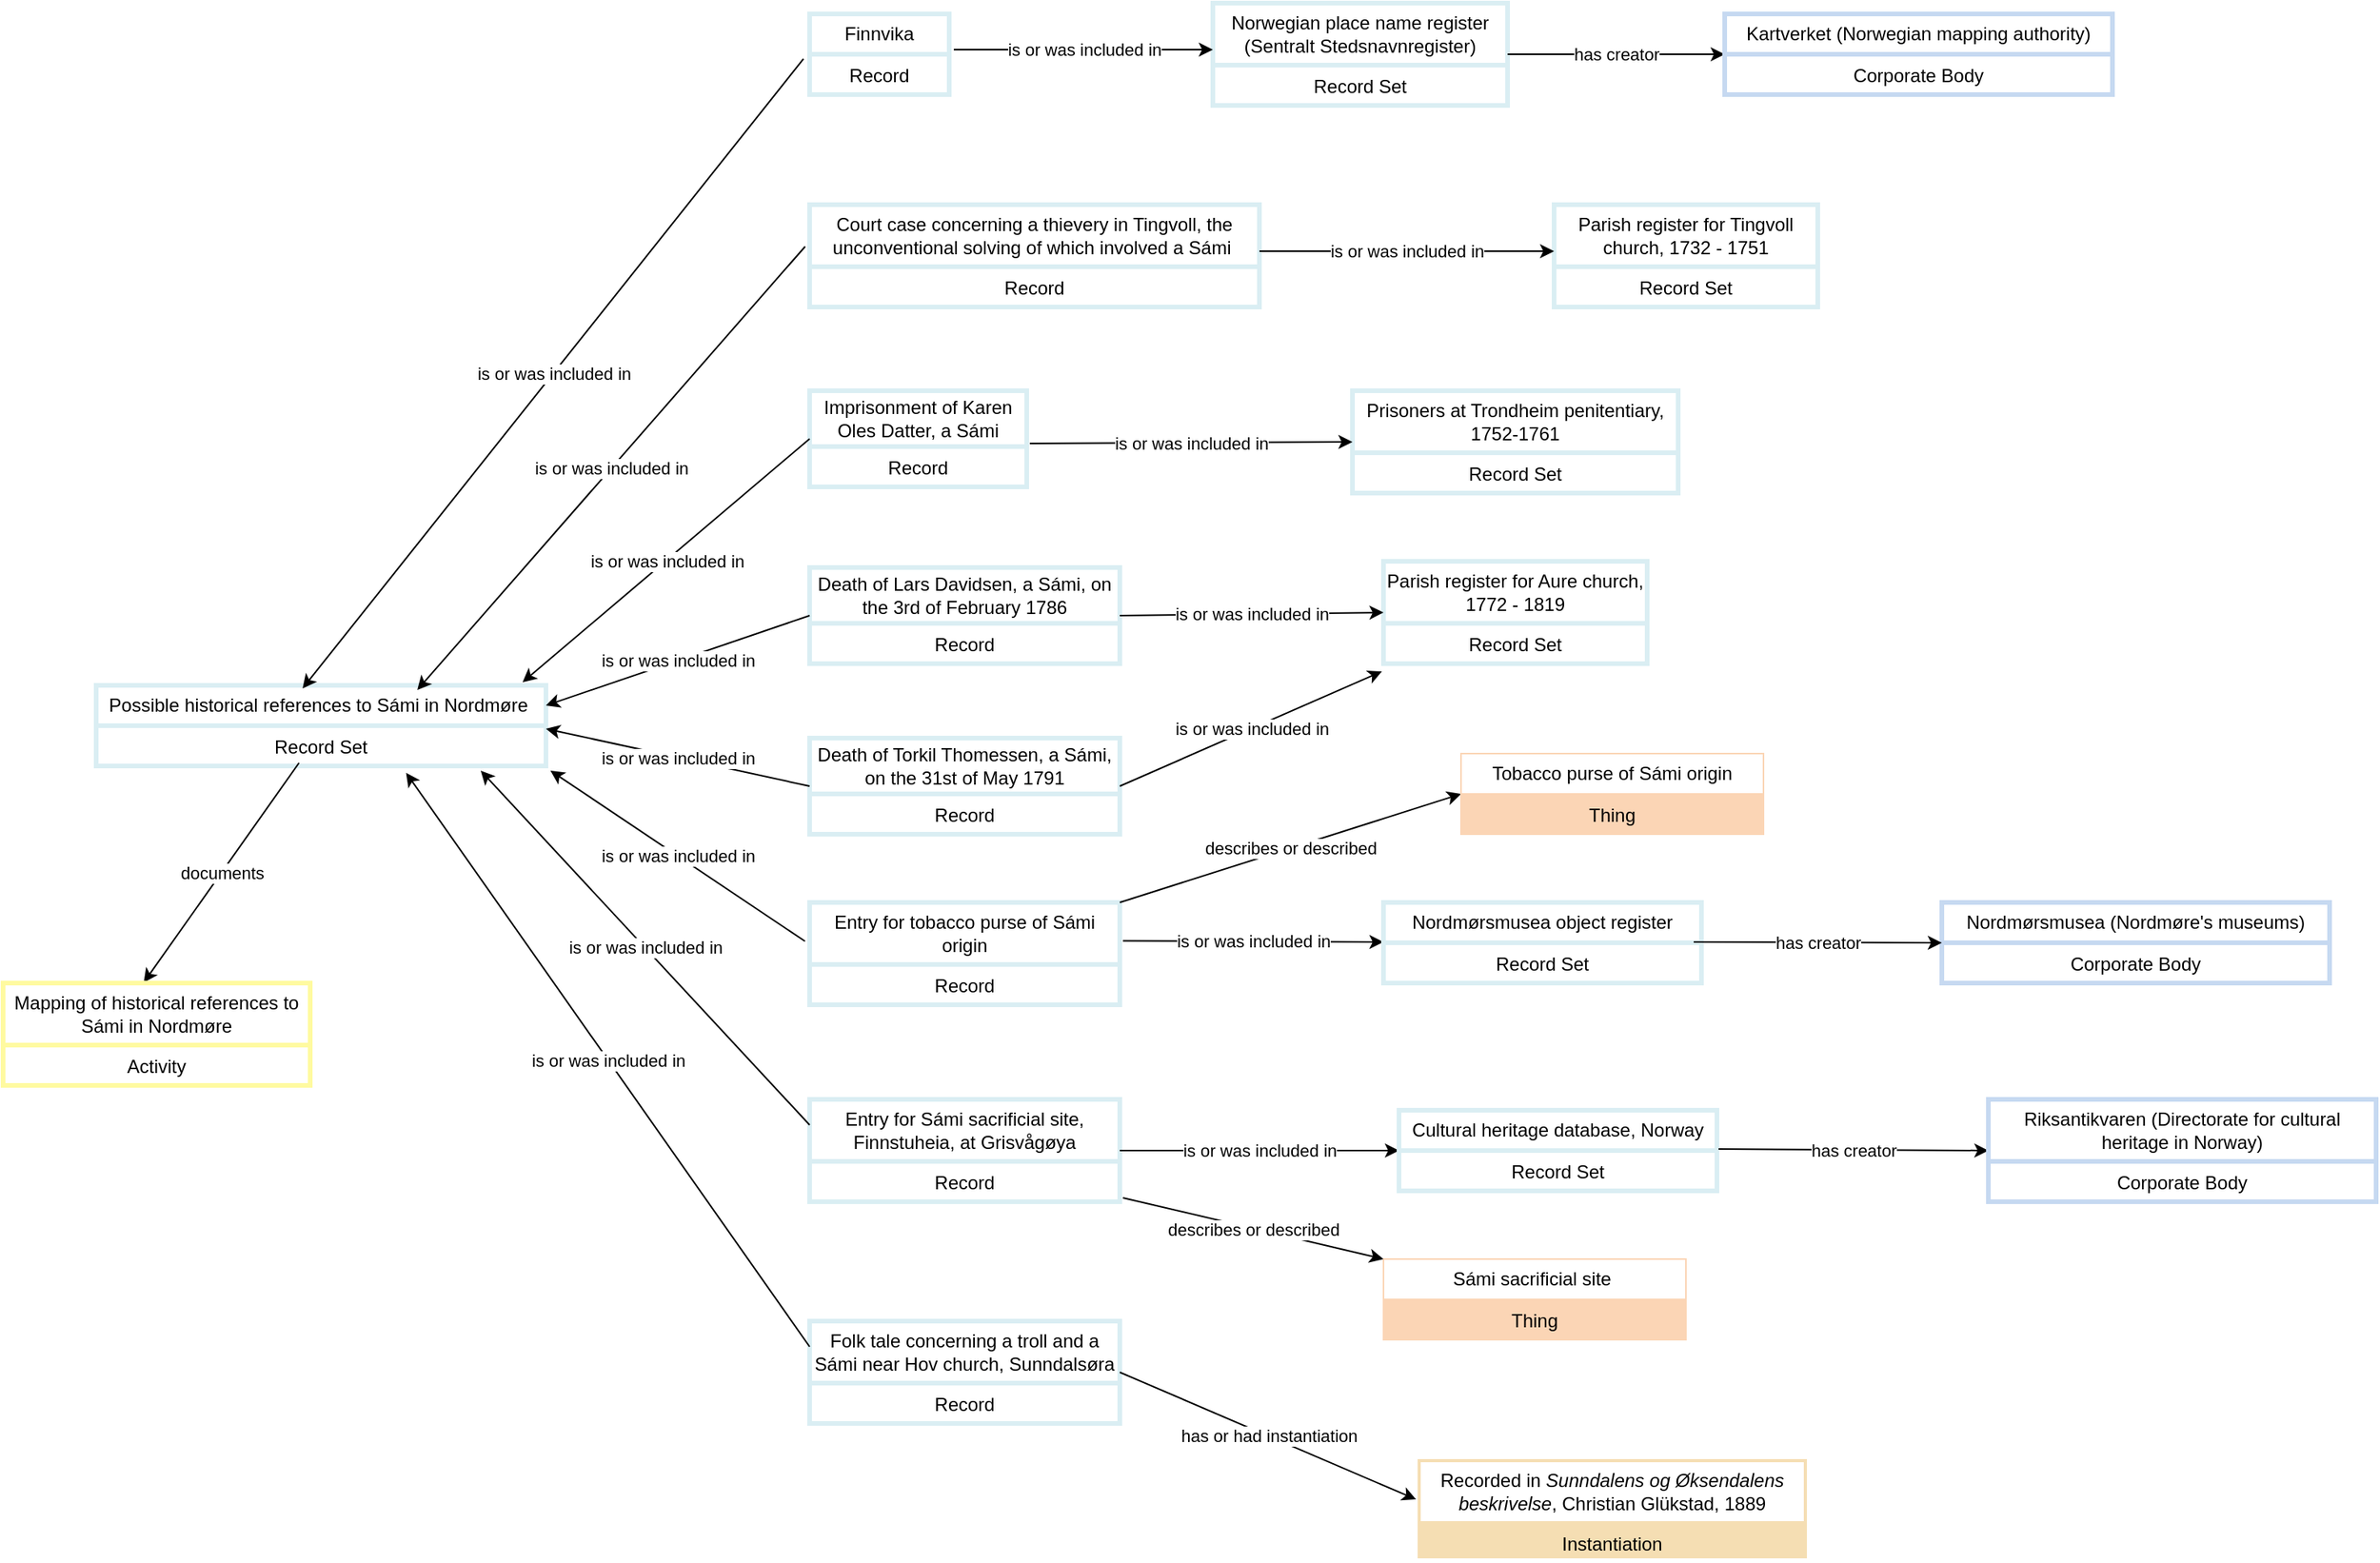 <mxfile version="28.2.1">
  <diagram name="Page-1" id="X6AD12Rv1xMBVO-h1WES">
    <mxGraphModel dx="5924" dy="4109" grid="1" gridSize="10" guides="1" tooltips="1" connect="1" arrows="1" fold="1" page="1" pageScale="1" pageWidth="4681" pageHeight="3300" math="0" shadow="0">
      <root>
        <mxCell id="0" />
        <mxCell id="1" parent="0" />
        <mxCell id="q4UIZrUiMj8q2-DNK7oM-1" value="Norwegian place name register (Sentralt Stedsnavnregister)" style="swimlane;fontStyle=0;childLayout=stackLayout;horizontal=1;startSize=40;strokeColor=#DAEEF3;fillColor=none;strokeWidth=3;horizontalStack=0;resizeParent=1;resizeParentMax=0;resizeLast=0;collapsible=1;marginBottom=0;whiteSpace=wrap;html=1;" vertex="1" parent="1">
          <mxGeometry x="560" y="-160" width="190" height="66" as="geometry" />
        </mxCell>
        <mxCell id="q4UIZrUiMj8q2-DNK7oM-2" value="Record Set" style="text;strokeColor=#DAEEF3;strokeWidth=3;fillColor=none;align=center;verticalAlign=top;spacingLeft=4;spacingRight=4;overflow=hidden;rotatable=0;points=[[0,0.5],[1,0.5]];portConstraint=eastwest;whiteSpace=wrap;html=1;" vertex="1" parent="q4UIZrUiMj8q2-DNK7oM-1">
          <mxGeometry y="40" width="190" height="26" as="geometry" />
        </mxCell>
        <mxCell id="q4UIZrUiMj8q2-DNK7oM-3" value="Finnvika" style="swimlane;fontStyle=0;childLayout=stackLayout;horizontal=1;startSize=26;strokeColor=#DAEEF3;strokeWidth=3;fillColor=none;horizontalStack=0;resizeParent=1;resizeParentMax=0;resizeLast=0;collapsible=1;marginBottom=0;whiteSpace=wrap;html=1;" vertex="1" parent="1">
          <mxGeometry x="300" y="-153" width="90" height="52" as="geometry" />
        </mxCell>
        <mxCell id="q4UIZrUiMj8q2-DNK7oM-4" value="Record" style="text;strokeColor=#DAEEF3;strokeWidth=3;fillColor=none;align=center;verticalAlign=top;spacingLeft=4;spacingRight=4;overflow=hidden;rotatable=0;points=[[0,0.5],[1,0.5]];portConstraint=eastwest;whiteSpace=wrap;html=1;" vertex="1" parent="q4UIZrUiMj8q2-DNK7oM-3">
          <mxGeometry y="26" width="90" height="26" as="geometry" />
        </mxCell>
        <mxCell id="q4UIZrUiMj8q2-DNK7oM-5" value="" style="endArrow=classic;html=1;rounded=0;exitX=1.033;exitY=-0.115;exitDx=0;exitDy=0;exitPerimeter=0;" edge="1" parent="1" source="q4UIZrUiMj8q2-DNK7oM-4">
          <mxGeometry relative="1" as="geometry">
            <mxPoint x="420" y="-113" as="sourcePoint" />
            <mxPoint x="560" y="-130" as="targetPoint" />
          </mxGeometry>
        </mxCell>
        <mxCell id="q4UIZrUiMj8q2-DNK7oM-6" value="is or was included in" style="edgeLabel;resizable=0;html=1;;align=center;verticalAlign=middle;" connectable="0" vertex="1" parent="q4UIZrUiMj8q2-DNK7oM-5">
          <mxGeometry relative="1" as="geometry" />
        </mxCell>
        <mxCell id="q4UIZrUiMj8q2-DNK7oM-7" value="" style="endArrow=classic;html=1;rounded=0;exitX=1;exitY=0.5;exitDx=0;exitDy=0;" edge="1" parent="1" source="q4UIZrUiMj8q2-DNK7oM-1" target="q4UIZrUiMj8q2-DNK7oM-11">
          <mxGeometry relative="1" as="geometry">
            <mxPoint x="770" y="-127.5" as="sourcePoint" />
            <mxPoint x="865" y="-127" as="targetPoint" />
          </mxGeometry>
        </mxCell>
        <mxCell id="q4UIZrUiMj8q2-DNK7oM-8" value="has creator" style="edgeLabel;resizable=0;html=1;;align=center;verticalAlign=middle;" connectable="0" vertex="1" parent="q4UIZrUiMj8q2-DNK7oM-7">
          <mxGeometry relative="1" as="geometry" />
        </mxCell>
        <mxCell id="q4UIZrUiMj8q2-DNK7oM-11" value="Kartverket (Norwegian mapping authority)" style="swimlane;fontStyle=0;childLayout=stackLayout;horizontal=1;startSize=26;strokeColor=#C6D9F1;strokeWidth=3;fillColor=none;horizontalStack=0;resizeParent=1;resizeParentMax=0;resizeLast=0;collapsible=1;marginBottom=0;whiteSpace=wrap;html=1;" vertex="1" parent="1">
          <mxGeometry x="890" y="-153" width="250" height="52" as="geometry" />
        </mxCell>
        <mxCell id="q4UIZrUiMj8q2-DNK7oM-12" value="Corporate Body" style="text;strokeColor=#C6D9F1;strokeWidth=3;fillColor=none;align=center;verticalAlign=top;spacingLeft=4;spacingRight=4;overflow=hidden;rotatable=0;points=[[0,0.5],[1,0.5]];portConstraint=eastwest;whiteSpace=wrap;html=1;" vertex="1" parent="q4UIZrUiMj8q2-DNK7oM-11">
          <mxGeometry y="26" width="250" height="26" as="geometry" />
        </mxCell>
        <mxCell id="q4UIZrUiMj8q2-DNK7oM-15" value="Possible historical references to Sámi in Nordmøre&amp;nbsp;" style="swimlane;fontStyle=0;childLayout=stackLayout;horizontal=1;startSize=26;strokeColor=#DAEEF3;fillColor=none;strokeWidth=3;horizontalStack=0;resizeParent=1;resizeParentMax=0;resizeLast=0;collapsible=1;marginBottom=0;whiteSpace=wrap;html=1;" vertex="1" parent="1">
          <mxGeometry x="-160" y="280" width="290" height="52" as="geometry" />
        </mxCell>
        <mxCell id="q4UIZrUiMj8q2-DNK7oM-16" value="Record Set" style="text;strokeColor=#DAEEF3;strokeWidth=3;fillColor=none;align=center;verticalAlign=top;spacingLeft=4;spacingRight=4;overflow=hidden;rotatable=0;points=[[0,0.5],[1,0.5]];portConstraint=eastwest;whiteSpace=wrap;html=1;" vertex="1" parent="q4UIZrUiMj8q2-DNK7oM-15">
          <mxGeometry y="26" width="290" height="26" as="geometry" />
        </mxCell>
        <mxCell id="q4UIZrUiMj8q2-DNK7oM-17" value="" style="endArrow=classic;html=1;rounded=0;exitX=-0.044;exitY=0.115;exitDx=0;exitDy=0;exitPerimeter=0;entryX=0.459;entryY=0.038;entryDx=0;entryDy=0;entryPerimeter=0;" edge="1" parent="1" source="q4UIZrUiMj8q2-DNK7oM-4" target="q4UIZrUiMj8q2-DNK7oM-15">
          <mxGeometry relative="1" as="geometry">
            <mxPoint x="360" y="180" as="sourcePoint" />
            <mxPoint x="527" y="180" as="targetPoint" />
          </mxGeometry>
        </mxCell>
        <mxCell id="q4UIZrUiMj8q2-DNK7oM-18" value="is or was included in" style="edgeLabel;resizable=0;html=1;;align=center;verticalAlign=middle;" connectable="0" vertex="1" parent="q4UIZrUiMj8q2-DNK7oM-17">
          <mxGeometry relative="1" as="geometry" />
        </mxCell>
        <mxCell id="q4UIZrUiMj8q2-DNK7oM-21" value="Parish register for Tingvoll church, 1732 - 1751" style="swimlane;fontStyle=0;childLayout=stackLayout;horizontal=1;startSize=40;strokeColor=#DAEEF3;fillColor=none;strokeWidth=3;horizontalStack=0;resizeParent=1;resizeParentMax=0;resizeLast=0;collapsible=1;marginBottom=0;whiteSpace=wrap;html=1;" vertex="1" parent="1">
          <mxGeometry x="780" y="-30" width="170" height="66" as="geometry" />
        </mxCell>
        <mxCell id="q4UIZrUiMj8q2-DNK7oM-22" value="Record Set" style="text;strokeColor=#DAEEF3;strokeWidth=3;fillColor=none;align=center;verticalAlign=top;spacingLeft=4;spacingRight=4;overflow=hidden;rotatable=0;points=[[0,0.5],[1,0.5]];portConstraint=eastwest;whiteSpace=wrap;html=1;" vertex="1" parent="q4UIZrUiMj8q2-DNK7oM-21">
          <mxGeometry y="40" width="170" height="26" as="geometry" />
        </mxCell>
        <mxCell id="q4UIZrUiMj8q2-DNK7oM-23" value="Court case concerning a thievery in Tingvoll, the unconventional solving of which involved a Sámi&amp;nbsp;" style="swimlane;fontStyle=0;childLayout=stackLayout;horizontal=1;startSize=40;strokeColor=#DAEEF3;strokeWidth=3;fillColor=none;horizontalStack=0;resizeParent=1;resizeParentMax=0;resizeLast=0;collapsible=1;marginBottom=0;whiteSpace=wrap;html=1;" vertex="1" parent="1">
          <mxGeometry x="300" y="-30" width="290" height="66" as="geometry" />
        </mxCell>
        <mxCell id="q4UIZrUiMj8q2-DNK7oM-24" value="Record" style="text;strokeColor=#DAEEF3;strokeWidth=3;fillColor=none;align=center;verticalAlign=top;spacingLeft=4;spacingRight=4;overflow=hidden;rotatable=0;points=[[0,0.5],[1,0.5]];portConstraint=eastwest;whiteSpace=wrap;html=1;" vertex="1" parent="q4UIZrUiMj8q2-DNK7oM-23">
          <mxGeometry y="40" width="290" height="26" as="geometry" />
        </mxCell>
        <mxCell id="q4UIZrUiMj8q2-DNK7oM-25" value="" style="endArrow=classic;html=1;rounded=0;" edge="1" parent="1">
          <mxGeometry relative="1" as="geometry">
            <mxPoint x="590" as="sourcePoint" />
            <mxPoint x="780" as="targetPoint" />
          </mxGeometry>
        </mxCell>
        <mxCell id="q4UIZrUiMj8q2-DNK7oM-26" value="is or was included in" style="edgeLabel;resizable=0;html=1;;align=center;verticalAlign=middle;" connectable="0" vertex="1" parent="q4UIZrUiMj8q2-DNK7oM-25">
          <mxGeometry relative="1" as="geometry" />
        </mxCell>
        <mxCell id="q4UIZrUiMj8q2-DNK7oM-27" value="" style="endArrow=classic;html=1;rounded=0;exitX=-0.01;exitY=0.409;exitDx=0;exitDy=0;entryX=0.714;entryY=0.058;entryDx=0;entryDy=0;entryPerimeter=0;exitPerimeter=0;" edge="1" parent="1" source="q4UIZrUiMj8q2-DNK7oM-23" target="q4UIZrUiMj8q2-DNK7oM-15">
          <mxGeometry relative="1" as="geometry">
            <mxPoint x="293" y="310" as="sourcePoint" />
            <mxPoint x="30" y="483" as="targetPoint" />
          </mxGeometry>
        </mxCell>
        <mxCell id="q4UIZrUiMj8q2-DNK7oM-28" value="is or was included in" style="edgeLabel;resizable=0;html=1;;align=center;verticalAlign=middle;" connectable="0" vertex="1" parent="q4UIZrUiMj8q2-DNK7oM-27">
          <mxGeometry relative="1" as="geometry" />
        </mxCell>
        <mxCell id="q4UIZrUiMj8q2-DNK7oM-29" value="" style="endArrow=classic;html=1;rounded=0;exitX=0.451;exitY=0.923;exitDx=0;exitDy=0;exitPerimeter=0;entryX=0.458;entryY=-0.005;entryDx=0;entryDy=0;entryPerimeter=0;" edge="1" parent="1" source="q4UIZrUiMj8q2-DNK7oM-16" target="q4UIZrUiMj8q2-DNK7oM-31">
          <mxGeometry relative="1" as="geometry">
            <mxPoint x="-130" y="450" as="sourcePoint" />
            <mxPoint x="-23" y="460" as="targetPoint" />
          </mxGeometry>
        </mxCell>
        <mxCell id="q4UIZrUiMj8q2-DNK7oM-30" value="documents" style="edgeLabel;resizable=0;html=1;;align=center;verticalAlign=middle;" connectable="0" vertex="1" parent="q4UIZrUiMj8q2-DNK7oM-29">
          <mxGeometry relative="1" as="geometry" />
        </mxCell>
        <mxCell id="q4UIZrUiMj8q2-DNK7oM-31" value="Mapping of historical references to Sámi in Nordmøre" style="swimlane;fontStyle=0;childLayout=stackLayout;horizontal=1;startSize=40;strokeColor=#FFFAA0;strokeWidth=3;fillColor=none;horizontalStack=0;resizeParent=1;resizeParentMax=0;resizeLast=0;collapsible=1;marginBottom=0;whiteSpace=wrap;html=1;" vertex="1" parent="1">
          <mxGeometry x="-220" y="472" width="198" height="66" as="geometry" />
        </mxCell>
        <mxCell id="q4UIZrUiMj8q2-DNK7oM-32" value="Activity" style="text;strokeColor=#FFFAA0;strokeWidth=3;fillColor=none;align=center;verticalAlign=top;spacingLeft=4;spacingRight=4;overflow=hidden;rotatable=0;points=[[0,0.5],[1,0.5]];portConstraint=eastwest;whiteSpace=wrap;html=1;" vertex="1" parent="q4UIZrUiMj8q2-DNK7oM-31">
          <mxGeometry y="40" width="198" height="26" as="geometry" />
        </mxCell>
        <mxCell id="q4UIZrUiMj8q2-DNK7oM-33" value="Prisoners at Trondheim penitentiary, 1752-1761" style="swimlane;fontStyle=0;childLayout=stackLayout;horizontal=1;startSize=40;strokeColor=#DAEEF3;fillColor=none;strokeWidth=3;horizontalStack=0;resizeParent=1;resizeParentMax=0;resizeLast=0;collapsible=1;marginBottom=0;whiteSpace=wrap;html=1;" vertex="1" parent="1">
          <mxGeometry x="650" y="90" width="210" height="66" as="geometry" />
        </mxCell>
        <mxCell id="q4UIZrUiMj8q2-DNK7oM-34" value="Record Set" style="text;strokeColor=#DAEEF3;strokeWidth=3;fillColor=none;align=center;verticalAlign=top;spacingLeft=4;spacingRight=4;overflow=hidden;rotatable=0;points=[[0,0.5],[1,0.5]];portConstraint=eastwest;whiteSpace=wrap;html=1;" vertex="1" parent="q4UIZrUiMj8q2-DNK7oM-33">
          <mxGeometry y="40" width="210" height="26" as="geometry" />
        </mxCell>
        <mxCell id="q4UIZrUiMj8q2-DNK7oM-35" value="" style="endArrow=classic;html=1;rounded=0;entryX=0;entryY=0.5;entryDx=0;entryDy=0;exitX=1.014;exitY=-0.077;exitDx=0;exitDy=0;exitPerimeter=0;" edge="1" parent="1" source="q4UIZrUiMj8q2-DNK7oM-38" target="q4UIZrUiMj8q2-DNK7oM-33">
          <mxGeometry relative="1" as="geometry">
            <mxPoint x="460" y="123" as="sourcePoint" />
            <mxPoint x="640" y="122.5" as="targetPoint" />
          </mxGeometry>
        </mxCell>
        <mxCell id="q4UIZrUiMj8q2-DNK7oM-36" value="is or was included in" style="edgeLabel;resizable=0;html=1;;align=center;verticalAlign=middle;" connectable="0" vertex="1" parent="q4UIZrUiMj8q2-DNK7oM-35">
          <mxGeometry relative="1" as="geometry" />
        </mxCell>
        <mxCell id="q4UIZrUiMj8q2-DNK7oM-37" value="Imprisonment of Karen Oles Datter, a Sámi" style="swimlane;fontStyle=0;childLayout=stackLayout;horizontal=1;startSize=36;strokeColor=#DAEEF3;strokeWidth=3;fillColor=none;horizontalStack=0;resizeParent=1;resizeParentMax=0;resizeLast=0;collapsible=1;marginBottom=0;whiteSpace=wrap;html=1;" vertex="1" parent="1">
          <mxGeometry x="300" y="90" width="140" height="62" as="geometry" />
        </mxCell>
        <mxCell id="q4UIZrUiMj8q2-DNK7oM-38" value="Record" style="text;strokeColor=#DAEEF3;strokeWidth=3;fillColor=none;align=center;verticalAlign=top;spacingLeft=4;spacingRight=4;overflow=hidden;rotatable=0;points=[[0,0.5],[1,0.5]];portConstraint=eastwest;whiteSpace=wrap;html=1;" vertex="1" parent="q4UIZrUiMj8q2-DNK7oM-37">
          <mxGeometry y="36" width="140" height="26" as="geometry" />
        </mxCell>
        <mxCell id="q4UIZrUiMj8q2-DNK7oM-39" value="" style="endArrow=classic;html=1;rounded=0;exitX=0;exitY=0.5;exitDx=0;exitDy=0;entryX=0.948;entryY=-0.038;entryDx=0;entryDy=0;entryPerimeter=0;" edge="1" parent="1" source="q4UIZrUiMj8q2-DNK7oM-37" target="q4UIZrUiMj8q2-DNK7oM-15">
          <mxGeometry relative="1" as="geometry">
            <mxPoint x="319" y="400" as="sourcePoint" />
            <mxPoint x="100" y="481" as="targetPoint" />
          </mxGeometry>
        </mxCell>
        <mxCell id="q4UIZrUiMj8q2-DNK7oM-40" value="is or was included in" style="edgeLabel;resizable=0;html=1;;align=center;verticalAlign=middle;" connectable="0" vertex="1" parent="q4UIZrUiMj8q2-DNK7oM-39">
          <mxGeometry relative="1" as="geometry" />
        </mxCell>
        <mxCell id="q4UIZrUiMj8q2-DNK7oM-41" value="Death of Lars Davidsen, a Sámi, on the 3rd of February 1786" style="swimlane;fontStyle=0;childLayout=stackLayout;horizontal=1;startSize=36;strokeColor=#DAEEF3;strokeWidth=3;fillColor=none;horizontalStack=0;resizeParent=1;resizeParentMax=0;resizeLast=0;collapsible=1;marginBottom=0;whiteSpace=wrap;html=1;" vertex="1" parent="1">
          <mxGeometry x="300" y="204" width="200" height="62" as="geometry" />
        </mxCell>
        <mxCell id="q4UIZrUiMj8q2-DNK7oM-42" value="Record" style="text;strokeColor=#DAEEF3;strokeWidth=3;fillColor=none;align=center;verticalAlign=top;spacingLeft=4;spacingRight=4;overflow=hidden;rotatable=0;points=[[0,0.5],[1,0.5]];portConstraint=eastwest;whiteSpace=wrap;html=1;" vertex="1" parent="q4UIZrUiMj8q2-DNK7oM-41">
          <mxGeometry y="36" width="200" height="26" as="geometry" />
        </mxCell>
        <mxCell id="q4UIZrUiMj8q2-DNK7oM-43" value="Parish register for Aure church, 1772 - 1819" style="swimlane;fontStyle=0;childLayout=stackLayout;horizontal=1;startSize=40;strokeColor=#DAEEF3;fillColor=none;strokeWidth=3;horizontalStack=0;resizeParent=1;resizeParentMax=0;resizeLast=0;collapsible=1;marginBottom=0;whiteSpace=wrap;html=1;" vertex="1" parent="1">
          <mxGeometry x="670" y="200" width="170" height="66" as="geometry" />
        </mxCell>
        <mxCell id="q4UIZrUiMj8q2-DNK7oM-44" value="Record Set" style="text;strokeColor=#DAEEF3;strokeWidth=3;fillColor=none;align=center;verticalAlign=top;spacingLeft=4;spacingRight=4;overflow=hidden;rotatable=0;points=[[0,0.5],[1,0.5]];portConstraint=eastwest;whiteSpace=wrap;html=1;" vertex="1" parent="q4UIZrUiMj8q2-DNK7oM-43">
          <mxGeometry y="40" width="170" height="26" as="geometry" />
        </mxCell>
        <mxCell id="q4UIZrUiMj8q2-DNK7oM-45" value="" style="endArrow=classic;html=1;rounded=0;entryX=0;entryY=0.5;entryDx=0;entryDy=0;exitX=1;exitY=0.5;exitDx=0;exitDy=0;" edge="1" parent="1" source="q4UIZrUiMj8q2-DNK7oM-41" target="q4UIZrUiMj8q2-DNK7oM-43">
          <mxGeometry relative="1" as="geometry">
            <mxPoint x="510" y="237.29" as="sourcePoint" />
            <mxPoint x="718" y="236.29" as="targetPoint" />
          </mxGeometry>
        </mxCell>
        <mxCell id="q4UIZrUiMj8q2-DNK7oM-46" value="is or was included in" style="edgeLabel;resizable=0;html=1;;align=center;verticalAlign=middle;" connectable="0" vertex="1" parent="q4UIZrUiMj8q2-DNK7oM-45">
          <mxGeometry relative="1" as="geometry" />
        </mxCell>
        <mxCell id="q4UIZrUiMj8q2-DNK7oM-47" value="" style="endArrow=classic;html=1;rounded=0;exitX=0;exitY=0.5;exitDx=0;exitDy=0;entryX=1;entryY=0.25;entryDx=0;entryDy=0;" edge="1" parent="1" source="q4UIZrUiMj8q2-DNK7oM-41" target="q4UIZrUiMj8q2-DNK7oM-15">
          <mxGeometry relative="1" as="geometry">
            <mxPoint x="245" y="260" as="sourcePoint" />
            <mxPoint x="60" y="417" as="targetPoint" />
          </mxGeometry>
        </mxCell>
        <mxCell id="q4UIZrUiMj8q2-DNK7oM-48" value="is or was included in" style="edgeLabel;resizable=0;html=1;;align=center;verticalAlign=middle;" connectable="0" vertex="1" parent="q4UIZrUiMj8q2-DNK7oM-47">
          <mxGeometry relative="1" as="geometry" />
        </mxCell>
        <mxCell id="q4UIZrUiMj8q2-DNK7oM-49" value="Death of Torkil Thomessen, a Sámi, on the 31st of May 1791" style="swimlane;fontStyle=0;childLayout=stackLayout;horizontal=1;startSize=36;strokeColor=#DAEEF3;strokeWidth=3;fillColor=none;horizontalStack=0;resizeParent=1;resizeParentMax=0;resizeLast=0;collapsible=1;marginBottom=0;whiteSpace=wrap;html=1;" vertex="1" parent="1">
          <mxGeometry x="300" y="314" width="200" height="62" as="geometry" />
        </mxCell>
        <mxCell id="q4UIZrUiMj8q2-DNK7oM-50" value="Record" style="text;strokeColor=#DAEEF3;strokeWidth=3;fillColor=none;align=center;verticalAlign=top;spacingLeft=4;spacingRight=4;overflow=hidden;rotatable=0;points=[[0,0.5],[1,0.5]];portConstraint=eastwest;whiteSpace=wrap;html=1;" vertex="1" parent="q4UIZrUiMj8q2-DNK7oM-49">
          <mxGeometry y="36" width="200" height="26" as="geometry" />
        </mxCell>
        <mxCell id="q4UIZrUiMj8q2-DNK7oM-53" value="" style="endArrow=classic;html=1;rounded=0;entryX=-0.006;entryY=1.192;entryDx=0;entryDy=0;exitX=1;exitY=0.5;exitDx=0;exitDy=0;entryPerimeter=0;" edge="1" source="q4UIZrUiMj8q2-DNK7oM-49" target="q4UIZrUiMj8q2-DNK7oM-44" parent="1">
          <mxGeometry relative="1" as="geometry">
            <mxPoint x="510" y="357.29" as="sourcePoint" />
            <mxPoint x="670" y="353" as="targetPoint" />
          </mxGeometry>
        </mxCell>
        <mxCell id="q4UIZrUiMj8q2-DNK7oM-54" value="is or was included in" style="edgeLabel;resizable=0;html=1;;align=center;verticalAlign=middle;" connectable="0" vertex="1" parent="q4UIZrUiMj8q2-DNK7oM-53">
          <mxGeometry relative="1" as="geometry" />
        </mxCell>
        <mxCell id="q4UIZrUiMj8q2-DNK7oM-55" value="" style="endArrow=classic;html=1;rounded=0;exitX=0;exitY=0.5;exitDx=0;exitDy=0;entryX=1;entryY=0.077;entryDx=0;entryDy=0;entryPerimeter=0;" edge="1" parent="1" source="q4UIZrUiMj8q2-DNK7oM-49" target="q4UIZrUiMj8q2-DNK7oM-16">
          <mxGeometry relative="1" as="geometry">
            <mxPoint x="290" y="320" as="sourcePoint" />
            <mxPoint x="120" y="378" as="targetPoint" />
          </mxGeometry>
        </mxCell>
        <mxCell id="q4UIZrUiMj8q2-DNK7oM-56" value="is or was included in" style="edgeLabel;resizable=0;html=1;;align=center;verticalAlign=middle;" connectable="0" vertex="1" parent="q4UIZrUiMj8q2-DNK7oM-55">
          <mxGeometry relative="1" as="geometry" />
        </mxCell>
        <mxCell id="q4UIZrUiMj8q2-DNK7oM-57" value="Entry for tobacco purse of Sámi origin" style="swimlane;fontStyle=0;childLayout=stackLayout;horizontal=1;startSize=40;strokeColor=#DAEEF3;strokeWidth=3;fillColor=none;horizontalStack=0;resizeParent=1;resizeParentMax=0;resizeLast=0;collapsible=1;marginBottom=0;whiteSpace=wrap;html=1;" vertex="1" parent="1">
          <mxGeometry x="300" y="420" width="200" height="66" as="geometry" />
        </mxCell>
        <mxCell id="q4UIZrUiMj8q2-DNK7oM-58" value="Record" style="text;strokeColor=#DAEEF3;strokeWidth=3;fillColor=none;align=center;verticalAlign=top;spacingLeft=4;spacingRight=4;overflow=hidden;rotatable=0;points=[[0,0.5],[1,0.5]];portConstraint=eastwest;whiteSpace=wrap;html=1;" vertex="1" parent="q4UIZrUiMj8q2-DNK7oM-57">
          <mxGeometry y="40" width="200" height="26" as="geometry" />
        </mxCell>
        <mxCell id="q4UIZrUiMj8q2-DNK7oM-59" value="" style="endArrow=classic;html=1;rounded=0;exitX=1.01;exitY=0.375;exitDx=0;exitDy=0;exitPerimeter=0;" edge="1" parent="1" source="q4UIZrUiMj8q2-DNK7oM-57" target="q4UIZrUiMj8q2-DNK7oM-61">
          <mxGeometry relative="1" as="geometry">
            <mxPoint x="530" y="444" as="sourcePoint" />
            <mxPoint x="720" y="440" as="targetPoint" />
          </mxGeometry>
        </mxCell>
        <mxCell id="q4UIZrUiMj8q2-DNK7oM-60" value="is or was included in" style="edgeLabel;resizable=0;html=1;;align=center;verticalAlign=middle;" connectable="0" vertex="1" parent="q4UIZrUiMj8q2-DNK7oM-59">
          <mxGeometry relative="1" as="geometry" />
        </mxCell>
        <mxCell id="q4UIZrUiMj8q2-DNK7oM-61" value="Nordmørsmusea object register" style="swimlane;fontStyle=0;childLayout=stackLayout;horizontal=1;startSize=26;strokeColor=#DAEEF3;fillColor=none;strokeWidth=3;horizontalStack=0;resizeParent=1;resizeParentMax=0;resizeLast=0;collapsible=1;marginBottom=0;whiteSpace=wrap;html=1;" vertex="1" parent="1">
          <mxGeometry x="670" y="420" width="205" height="52" as="geometry" />
        </mxCell>
        <mxCell id="q4UIZrUiMj8q2-DNK7oM-62" value="Record Set" style="text;strokeColor=#DAEEF3;strokeWidth=3;fillColor=none;align=center;verticalAlign=top;spacingLeft=4;spacingRight=4;overflow=hidden;rotatable=0;points=[[0,0.5],[1,0.5]];portConstraint=eastwest;whiteSpace=wrap;html=1;" vertex="1" parent="q4UIZrUiMj8q2-DNK7oM-61">
          <mxGeometry y="26" width="205" height="26" as="geometry" />
        </mxCell>
        <mxCell id="q4UIZrUiMj8q2-DNK7oM-63" value="" style="endArrow=classic;html=1;rounded=0;exitX=1;exitY=0;exitDx=0;exitDy=0;entryX=0;entryY=0.5;entryDx=0;entryDy=0;" edge="1" parent="1" source="q4UIZrUiMj8q2-DNK7oM-57" target="q4UIZrUiMj8q2-DNK7oM-65">
          <mxGeometry relative="1" as="geometry">
            <mxPoint x="440" y="490" as="sourcePoint" />
            <mxPoint x="710" y="570" as="targetPoint" />
          </mxGeometry>
        </mxCell>
        <mxCell id="q4UIZrUiMj8q2-DNK7oM-64" value="describes or described" style="edgeLabel;resizable=0;html=1;;align=center;verticalAlign=middle;" connectable="0" vertex="1" parent="q4UIZrUiMj8q2-DNK7oM-63">
          <mxGeometry relative="1" as="geometry" />
        </mxCell>
        <mxCell id="q4UIZrUiMj8q2-DNK7oM-65" value="Tobacco purse of Sámi origin" style="swimlane;fontStyle=0;childLayout=stackLayout;horizontal=1;startSize=26;strokeColor=#FBD5B5;fillColor=none;horizontalStack=0;resizeParent=1;resizeParentMax=0;resizeLast=0;collapsible=1;marginBottom=0;whiteSpace=wrap;html=1;" vertex="1" parent="1">
          <mxGeometry x="720" y="324" width="195" height="52" as="geometry" />
        </mxCell>
        <mxCell id="q4UIZrUiMj8q2-DNK7oM-66" value="Thing" style="text;strokeColor=#FBD5B5;fillColor=#FBD5B5;align=center;verticalAlign=top;spacingLeft=4;spacingRight=4;overflow=hidden;rotatable=0;points=[[0,0.5],[1,0.5]];portConstraint=eastwest;whiteSpace=wrap;html=1;" vertex="1" parent="q4UIZrUiMj8q2-DNK7oM-65">
          <mxGeometry y="26" width="195" height="26" as="geometry" />
        </mxCell>
        <mxCell id="q4UIZrUiMj8q2-DNK7oM-67" value="" style="endArrow=classic;html=1;rounded=0;exitX=-0.015;exitY=0.379;exitDx=0;exitDy=0;entryX=1.01;entryY=1.115;entryDx=0;entryDy=0;entryPerimeter=0;exitPerimeter=0;" edge="1" parent="1" source="q4UIZrUiMj8q2-DNK7oM-57" target="q4UIZrUiMj8q2-DNK7oM-16">
          <mxGeometry relative="1" as="geometry">
            <mxPoint x="266" y="457" as="sourcePoint" />
            <mxPoint x="100" y="410" as="targetPoint" />
          </mxGeometry>
        </mxCell>
        <mxCell id="q4UIZrUiMj8q2-DNK7oM-68" value="is or was included in" style="edgeLabel;resizable=0;html=1;;align=center;verticalAlign=middle;" connectable="0" vertex="1" parent="q4UIZrUiMj8q2-DNK7oM-67">
          <mxGeometry relative="1" as="geometry" />
        </mxCell>
        <mxCell id="q4UIZrUiMj8q2-DNK7oM-69" value="Entry for Sámi sacrificial site, Finnstuheia, at Grisvågøya" style="swimlane;fontStyle=0;childLayout=stackLayout;horizontal=1;startSize=40;strokeColor=#DAEEF3;strokeWidth=3;fillColor=none;horizontalStack=0;resizeParent=1;resizeParentMax=0;resizeLast=0;collapsible=1;marginBottom=0;whiteSpace=wrap;html=1;" vertex="1" parent="1">
          <mxGeometry x="300" y="547" width="200" height="66" as="geometry" />
        </mxCell>
        <mxCell id="q4UIZrUiMj8q2-DNK7oM-70" value="Record" style="text;strokeColor=#DAEEF3;strokeWidth=3;fillColor=none;align=center;verticalAlign=top;spacingLeft=4;spacingRight=4;overflow=hidden;rotatable=0;points=[[0,0.5],[1,0.5]];portConstraint=eastwest;whiteSpace=wrap;html=1;" vertex="1" parent="q4UIZrUiMj8q2-DNK7oM-69">
          <mxGeometry y="40" width="200" height="26" as="geometry" />
        </mxCell>
        <mxCell id="q4UIZrUiMj8q2-DNK7oM-71" value="" style="endArrow=classic;html=1;rounded=0;exitX=1;exitY=0.5;exitDx=0;exitDy=0;exitPerimeter=0;" edge="1" source="q4UIZrUiMj8q2-DNK7oM-69" target="q4UIZrUiMj8q2-DNK7oM-73" parent="1">
          <mxGeometry relative="1" as="geometry">
            <mxPoint x="530" y="571" as="sourcePoint" />
            <mxPoint x="720" y="567" as="targetPoint" />
          </mxGeometry>
        </mxCell>
        <mxCell id="q4UIZrUiMj8q2-DNK7oM-72" value="is or was included in" style="edgeLabel;resizable=0;html=1;;align=center;verticalAlign=middle;" connectable="0" vertex="1" parent="q4UIZrUiMj8q2-DNK7oM-71">
          <mxGeometry relative="1" as="geometry" />
        </mxCell>
        <mxCell id="q4UIZrUiMj8q2-DNK7oM-73" value="Cultural heritage database, Norway" style="swimlane;fontStyle=0;childLayout=stackLayout;horizontal=1;startSize=26;strokeColor=#DAEEF3;fillColor=none;strokeWidth=3;horizontalStack=0;resizeParent=1;resizeParentMax=0;resizeLast=0;collapsible=1;marginBottom=0;whiteSpace=wrap;html=1;" vertex="1" parent="1">
          <mxGeometry x="680" y="554" width="205" height="52" as="geometry" />
        </mxCell>
        <mxCell id="q4UIZrUiMj8q2-DNK7oM-74" value="Record Set" style="text;strokeColor=#DAEEF3;strokeWidth=3;fillColor=none;align=center;verticalAlign=top;spacingLeft=4;spacingRight=4;overflow=hidden;rotatable=0;points=[[0,0.5],[1,0.5]];portConstraint=eastwest;whiteSpace=wrap;html=1;" vertex="1" parent="q4UIZrUiMj8q2-DNK7oM-73">
          <mxGeometry y="26" width="205" height="26" as="geometry" />
        </mxCell>
        <mxCell id="q4UIZrUiMj8q2-DNK7oM-75" value="Nordmørsmusea (Nordmøre&#39;s museums)" style="swimlane;fontStyle=0;childLayout=stackLayout;horizontal=1;startSize=26;strokeColor=#C6D9F1;strokeWidth=3;fillColor=none;horizontalStack=0;resizeParent=1;resizeParentMax=0;resizeLast=0;collapsible=1;marginBottom=0;whiteSpace=wrap;html=1;" vertex="1" parent="1">
          <mxGeometry x="1030" y="420" width="250" height="52" as="geometry" />
        </mxCell>
        <mxCell id="q4UIZrUiMj8q2-DNK7oM-76" value="Corporate Body" style="text;strokeColor=#C6D9F1;strokeWidth=3;fillColor=none;align=center;verticalAlign=top;spacingLeft=4;spacingRight=4;overflow=hidden;rotatable=0;points=[[0,0.5],[1,0.5]];portConstraint=eastwest;whiteSpace=wrap;html=1;" vertex="1" parent="q4UIZrUiMj8q2-DNK7oM-75">
          <mxGeometry y="26" width="250" height="26" as="geometry" />
        </mxCell>
        <mxCell id="q4UIZrUiMj8q2-DNK7oM-77" value="" style="endArrow=classic;html=1;rounded=0;exitX=0.976;exitY=0.49;exitDx=0;exitDy=0;exitPerimeter=0;entryX=0;entryY=0.5;entryDx=0;entryDy=0;" edge="1" parent="1" source="q4UIZrUiMj8q2-DNK7oM-61" target="q4UIZrUiMj8q2-DNK7oM-75">
          <mxGeometry relative="1" as="geometry">
            <mxPoint x="880" y="445.5" as="sourcePoint" />
            <mxPoint x="1020" y="445.5" as="targetPoint" />
          </mxGeometry>
        </mxCell>
        <mxCell id="q4UIZrUiMj8q2-DNK7oM-78" value="has creator" style="edgeLabel;resizable=0;html=1;;align=center;verticalAlign=middle;" connectable="0" vertex="1" parent="q4UIZrUiMj8q2-DNK7oM-77">
          <mxGeometry relative="1" as="geometry" />
        </mxCell>
        <mxCell id="q4UIZrUiMj8q2-DNK7oM-79" value="" style="endArrow=classic;html=1;rounded=0;exitX=1.005;exitY=-0.038;exitDx=0;exitDy=0;exitPerimeter=0;entryX=0;entryY=0.5;entryDx=0;entryDy=0;" edge="1" parent="1" source="q4UIZrUiMj8q2-DNK7oM-74" target="q4UIZrUiMj8q2-DNK7oM-81">
          <mxGeometry relative="1" as="geometry">
            <mxPoint x="930" y="586.5" as="sourcePoint" />
            <mxPoint x="1040" y="579" as="targetPoint" />
          </mxGeometry>
        </mxCell>
        <mxCell id="q4UIZrUiMj8q2-DNK7oM-80" value="has creator" style="edgeLabel;resizable=0;html=1;;align=center;verticalAlign=middle;" connectable="0" vertex="1" parent="q4UIZrUiMj8q2-DNK7oM-79">
          <mxGeometry relative="1" as="geometry" />
        </mxCell>
        <mxCell id="q4UIZrUiMj8q2-DNK7oM-81" value="Riksantikvaren (Directorate for cultural heritage in Norway)" style="swimlane;fontStyle=0;childLayout=stackLayout;horizontal=1;startSize=40;strokeColor=#C6D9F1;strokeWidth=3;fillColor=none;horizontalStack=0;resizeParent=1;resizeParentMax=0;resizeLast=0;collapsible=1;marginBottom=0;whiteSpace=wrap;html=1;" vertex="1" parent="1">
          <mxGeometry x="1060" y="547" width="250" height="66" as="geometry" />
        </mxCell>
        <mxCell id="q4UIZrUiMj8q2-DNK7oM-82" value="Corporate Body" style="text;strokeColor=#C6D9F1;strokeWidth=3;fillColor=none;align=center;verticalAlign=top;spacingLeft=4;spacingRight=4;overflow=hidden;rotatable=0;points=[[0,0.5],[1,0.5]];portConstraint=eastwest;whiteSpace=wrap;html=1;" vertex="1" parent="q4UIZrUiMj8q2-DNK7oM-81">
          <mxGeometry y="40" width="250" height="26" as="geometry" />
        </mxCell>
        <mxCell id="q4UIZrUiMj8q2-DNK7oM-83" value="" style="endArrow=classic;html=1;rounded=0;exitX=0;exitY=0.25;exitDx=0;exitDy=0;entryX=0.855;entryY=1.115;entryDx=0;entryDy=0;entryPerimeter=0;" edge="1" parent="1" source="q4UIZrUiMj8q2-DNK7oM-69" target="q4UIZrUiMj8q2-DNK7oM-16">
          <mxGeometry relative="1" as="geometry">
            <mxPoint x="300" y="630" as="sourcePoint" />
            <mxPoint x="136" y="520" as="targetPoint" />
          </mxGeometry>
        </mxCell>
        <mxCell id="q4UIZrUiMj8q2-DNK7oM-84" value="is or was included in" style="edgeLabel;resizable=0;html=1;;align=center;verticalAlign=middle;" connectable="0" vertex="1" parent="q4UIZrUiMj8q2-DNK7oM-83">
          <mxGeometry relative="1" as="geometry" />
        </mxCell>
        <mxCell id="q4UIZrUiMj8q2-DNK7oM-85" value="Sámi sacrificial site&amp;nbsp;" style="swimlane;fontStyle=0;childLayout=stackLayout;horizontal=1;startSize=26;strokeColor=#FBD5B5;fillColor=none;horizontalStack=0;resizeParent=1;resizeParentMax=0;resizeLast=0;collapsible=1;marginBottom=0;whiteSpace=wrap;html=1;" vertex="1" parent="1">
          <mxGeometry x="670" y="650" width="195" height="52" as="geometry" />
        </mxCell>
        <mxCell id="q4UIZrUiMj8q2-DNK7oM-86" value="Thing" style="text;strokeColor=#FBD5B5;fillColor=#FBD5B5;align=center;verticalAlign=top;spacingLeft=4;spacingRight=4;overflow=hidden;rotatable=0;points=[[0,0.5],[1,0.5]];portConstraint=eastwest;whiteSpace=wrap;html=1;" vertex="1" parent="q4UIZrUiMj8q2-DNK7oM-85">
          <mxGeometry y="26" width="195" height="26" as="geometry" />
        </mxCell>
        <mxCell id="q4UIZrUiMj8q2-DNK7oM-87" value="" style="endArrow=classic;html=1;rounded=0;exitX=1.01;exitY=0.903;exitDx=0;exitDy=0;exitPerimeter=0;entryX=0;entryY=0;entryDx=0;entryDy=0;" edge="1" parent="1" source="q4UIZrUiMj8q2-DNK7oM-70" target="q4UIZrUiMj8q2-DNK7oM-85">
          <mxGeometry relative="1" as="geometry">
            <mxPoint x="410" y="740" as="sourcePoint" />
            <mxPoint x="634" y="789" as="targetPoint" />
          </mxGeometry>
        </mxCell>
        <mxCell id="q4UIZrUiMj8q2-DNK7oM-88" value="describes or described" style="edgeLabel;resizable=0;html=1;;align=center;verticalAlign=middle;" connectable="0" vertex="1" parent="q4UIZrUiMj8q2-DNK7oM-87">
          <mxGeometry relative="1" as="geometry" />
        </mxCell>
        <mxCell id="q4UIZrUiMj8q2-DNK7oM-89" value="Folk tale concerning a troll and a Sámi near Hov church, Sunndalsøra" style="swimlane;fontStyle=0;childLayout=stackLayout;horizontal=1;startSize=40;strokeColor=#DAEEF3;strokeWidth=3;fillColor=none;horizontalStack=0;resizeParent=1;resizeParentMax=0;resizeLast=0;collapsible=1;marginBottom=0;whiteSpace=wrap;html=1;" vertex="1" parent="1">
          <mxGeometry x="300" y="690" width="200" height="66" as="geometry" />
        </mxCell>
        <mxCell id="q4UIZrUiMj8q2-DNK7oM-90" value="Record" style="text;strokeColor=#DAEEF3;strokeWidth=3;fillColor=none;align=center;verticalAlign=top;spacingLeft=4;spacingRight=4;overflow=hidden;rotatable=0;points=[[0,0.5],[1,0.5]];portConstraint=eastwest;whiteSpace=wrap;html=1;" vertex="1" parent="q4UIZrUiMj8q2-DNK7oM-89">
          <mxGeometry y="40" width="200" height="26" as="geometry" />
        </mxCell>
        <mxCell id="q4UIZrUiMj8q2-DNK7oM-91" value="" style="endArrow=classic;html=1;rounded=0;exitX=0;exitY=0.25;exitDx=0;exitDy=0;entryX=0.689;entryY=1.167;entryDx=0;entryDy=0;entryPerimeter=0;" edge="1" parent="1" source="q4UIZrUiMj8q2-DNK7oM-89" target="q4UIZrUiMj8q2-DNK7oM-16">
          <mxGeometry relative="1" as="geometry">
            <mxPoint x="242" y="649" as="sourcePoint" />
            <mxPoint x="30" y="420" as="targetPoint" />
          </mxGeometry>
        </mxCell>
        <mxCell id="q4UIZrUiMj8q2-DNK7oM-92" value="is or was included in" style="edgeLabel;resizable=0;html=1;;align=center;verticalAlign=middle;" connectable="0" vertex="1" parent="q4UIZrUiMj8q2-DNK7oM-91">
          <mxGeometry relative="1" as="geometry" />
        </mxCell>
        <mxCell id="q4UIZrUiMj8q2-DNK7oM-93" value="Recorded in &lt;i&gt;Sunndalens og Øksendalens beskrivelse&lt;/i&gt;, Christian Glükstad, 1889" style="swimlane;fontStyle=0;childLayout=stackLayout;horizontal=1;startSize=40;strokeColor=#F5DEB3;strokeWidth=2;fillColor=none;horizontalStack=0;resizeParent=1;resizeParentMax=0;resizeLast=0;collapsible=1;marginBottom=0;whiteSpace=wrap;html=1;" vertex="1" parent="1">
          <mxGeometry x="693" y="780" width="249" height="62" as="geometry" />
        </mxCell>
        <mxCell id="q4UIZrUiMj8q2-DNK7oM-94" value="Instantiation&lt;div&gt;&lt;br&gt;&lt;/div&gt;" style="text;strokeColor=#F5DEB3;strokeWidth=2;fillColor=#F5DEB3;align=center;verticalAlign=top;spacingLeft=4;spacingRight=4;overflow=hidden;rotatable=0;points=[[0,0.5],[1,0.5]];portConstraint=eastwest;whiteSpace=wrap;html=1;" vertex="1" parent="q4UIZrUiMj8q2-DNK7oM-93">
          <mxGeometry y="40" width="249" height="22" as="geometry" />
        </mxCell>
        <mxCell id="q4UIZrUiMj8q2-DNK7oM-95" value="" style="endArrow=classic;html=1;rounded=0;exitX=1;exitY=0.5;exitDx=0;exitDy=0;entryX=-0.008;entryY=0.403;entryDx=0;entryDy=0;entryPerimeter=0;" edge="1" parent="1" source="q4UIZrUiMj8q2-DNK7oM-89" target="q4UIZrUiMj8q2-DNK7oM-93">
          <mxGeometry relative="1" as="geometry">
            <mxPoint x="530" y="716" as="sourcePoint" />
            <mxPoint x="698" y="756" as="targetPoint" />
          </mxGeometry>
        </mxCell>
        <mxCell id="q4UIZrUiMj8q2-DNK7oM-96" value="has or had instantiation" style="edgeLabel;resizable=0;html=1;;align=center;verticalAlign=middle;" connectable="0" vertex="1" parent="q4UIZrUiMj8q2-DNK7oM-95">
          <mxGeometry relative="1" as="geometry" />
        </mxCell>
      </root>
    </mxGraphModel>
  </diagram>
</mxfile>
